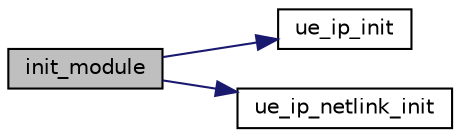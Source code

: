 digraph "init_module"
{
 // LATEX_PDF_SIZE
  edge [fontname="Helvetica",fontsize="10",labelfontname="Helvetica",labelfontsize="10"];
  node [fontname="Helvetica",fontsize="10",shape=record];
  rankdir="LR";
  Node1 [label="init_module",height=0.2,width=0.4,color="black", fillcolor="grey75", style="filled", fontcolor="black",tooltip=" "];
  Node1 -> Node2 [color="midnightblue",fontsize="10",style="solid",fontname="Helvetica"];
  Node2 [label="ue_ip_init",height=0.2,width=0.4,color="black", fillcolor="white", style="filled",URL="$UE__IP_2device_8c.html#aaa6d865a9f570c94020d9034d8f0beb8",tooltip=" "];
  Node1 -> Node3 [color="midnightblue",fontsize="10",style="solid",fontname="Helvetica"];
  Node3 [label="ue_ip_netlink_init",height=0.2,width=0.4,color="black", fillcolor="white", style="filled",URL="$group__em.html#ga6dc4443743ad477cb0c9e2330553e227",tooltip=" "];
}
